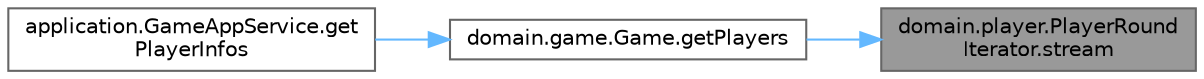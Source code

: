 digraph "domain.player.PlayerRoundIterator.stream"
{
 // LATEX_PDF_SIZE
  bgcolor="transparent";
  edge [fontname=Helvetica,fontsize=10,labelfontname=Helvetica,labelfontsize=10];
  node [fontname=Helvetica,fontsize=10,shape=box,height=0.2,width=0.4];
  rankdir="RL";
  Node1 [id="Node000001",label="domain.player.PlayerRound\lIterator.stream",height=0.2,width=0.4,color="gray40", fillcolor="grey60", style="filled", fontcolor="black",tooltip=" "];
  Node1 -> Node2 [id="edge1_Node000001_Node000002",dir="back",color="steelblue1",style="solid",tooltip=" "];
  Node2 [id="Node000002",label="domain.game.Game.getPlayers",height=0.2,width=0.4,color="grey40", fillcolor="white", style="filled",URL="$classdomain_1_1game_1_1_game.html#a8ef02b63db5e4ce1c13302458327de07",tooltip="Devuelve un flujo de los jugadores en su estado inmutable."];
  Node2 -> Node3 [id="edge2_Node000002_Node000003",dir="back",color="steelblue1",style="solid",tooltip=" "];
  Node3 [id="Node000003",label="application.GameAppService.get\lPlayerInfos",height=0.2,width=0.4,color="grey40", fillcolor="white", style="filled",URL="$classapplication_1_1_game_app_service.html#a47e4aa5e2a9ec317fce96c68dc2f0b2f",tooltip="Recupera una lista de objetos PlayerInfoDTO que representan la información básica de cada jugador."];
}
